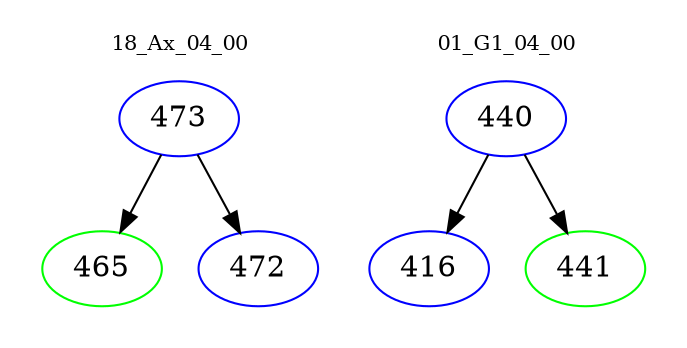 digraph{
subgraph cluster_0 {
color = white
label = "18_Ax_04_00";
fontsize=10;
T0_473 [label="473", color="blue"]
T0_473 -> T0_465 [color="black"]
T0_465 [label="465", color="green"]
T0_473 -> T0_472 [color="black"]
T0_472 [label="472", color="blue"]
}
subgraph cluster_1 {
color = white
label = "01_G1_04_00";
fontsize=10;
T1_440 [label="440", color="blue"]
T1_440 -> T1_416 [color="black"]
T1_416 [label="416", color="blue"]
T1_440 -> T1_441 [color="black"]
T1_441 [label="441", color="green"]
}
}

